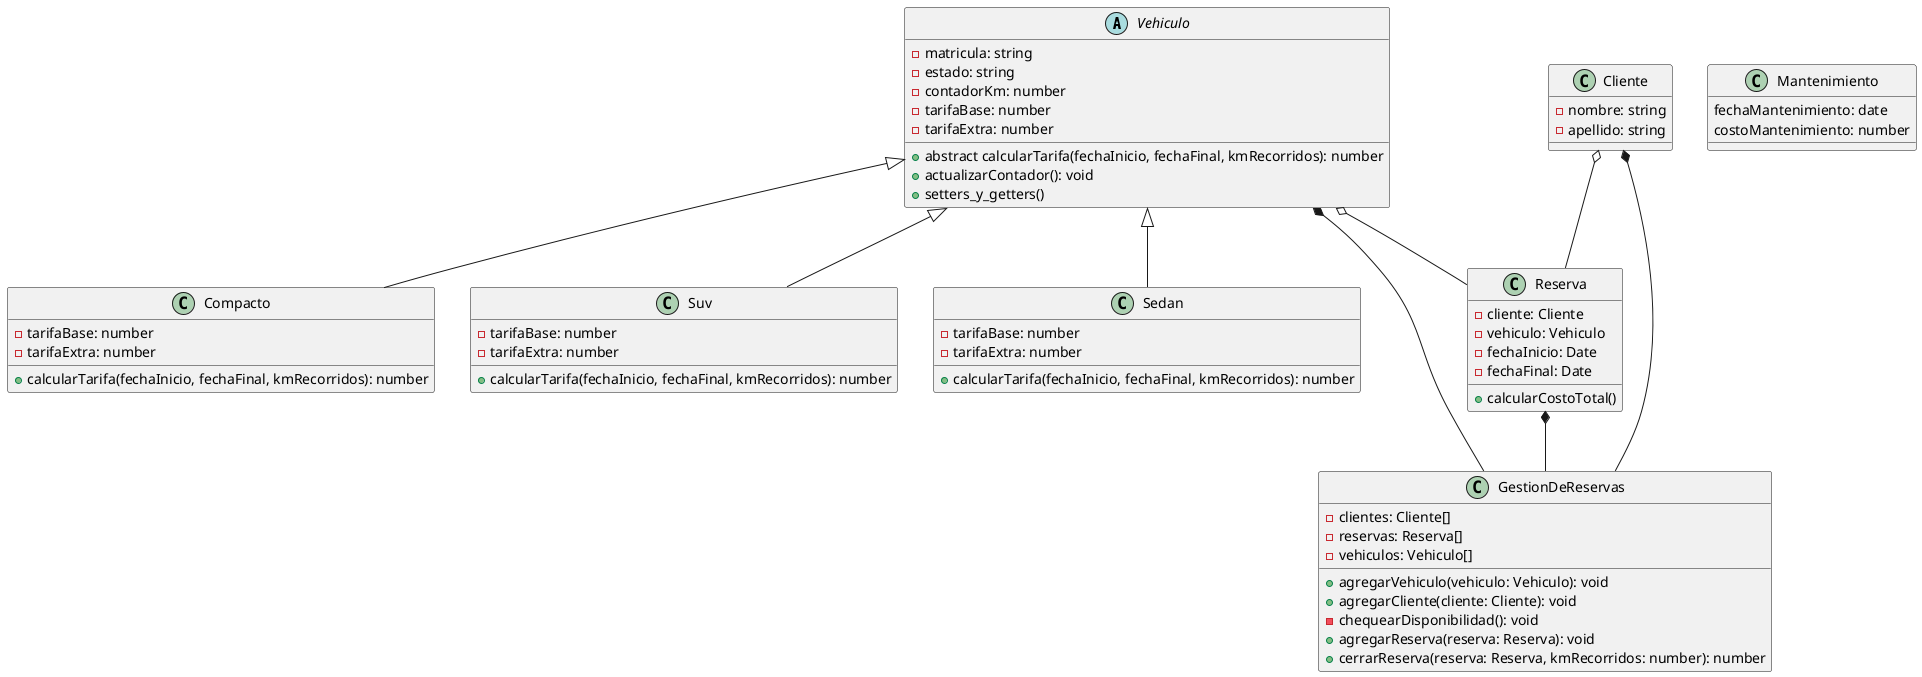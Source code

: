 @startuml
 abstract class Vehiculo{
    -matricula: string
    -estado: string
    -contadorKm: number
    -tarifaBase: number
    -tarifaExtra: number

    + abstract calcularTarifa(fechaInicio, fechaFinal, kmRecorridos): number
    + actualizarContador(): void
    + setters_y_getters()
 }

 class Compacto{
    -tarifaBase: number
    -tarifaExtra: number

    + calcularTarifa(fechaInicio, fechaFinal, kmRecorridos): number
 }

 class Suv{
    -tarifaBase: number
    -tarifaExtra: number

    + calcularTarifa(fechaInicio, fechaFinal, kmRecorridos): number
 }

 class Sedan{
    -tarifaBase: number
    -tarifaExtra: number

    + calcularTarifa(fechaInicio, fechaFinal, kmRecorridos): number
 }

 class Reserva{
    -cliente: Cliente
    -vehiculo: Vehiculo
    -fechaInicio: Date
    -fechaFinal: Date
    
    + calcularCostoTotal()
  }
 

 class Cliente{
    -nombre: string
    -apellido: string
 }

 class GestionDeReservas{
    -clientes: Cliente[]
    -reservas: Reserva[]
    -vehiculos: Vehiculo[]

    +agregarVehiculo(vehiculo: Vehiculo): void
    +agregarCliente(cliente: Cliente): void
    -chequearDisponibilidad(): void
    +agregarReserva(reserva: Reserva): void
    +cerrarReserva(reserva: Reserva, kmRecorridos: number): number
 }

 class Mantenimiento{
    fechaMantenimiento: date
    costoMantenimiento: number

 }

'relaciones

Cliente *-- GestionDeReservas
Reserva *-- GestionDeReservas
Vehiculo *-- GestionDeReservas

Vehiculo <|-- Compacto
Vehiculo <|-- Sedan
Vehiculo <|-- Suv

Cliente o-- Reserva

Vehiculo o-- Reserva 
@enduml